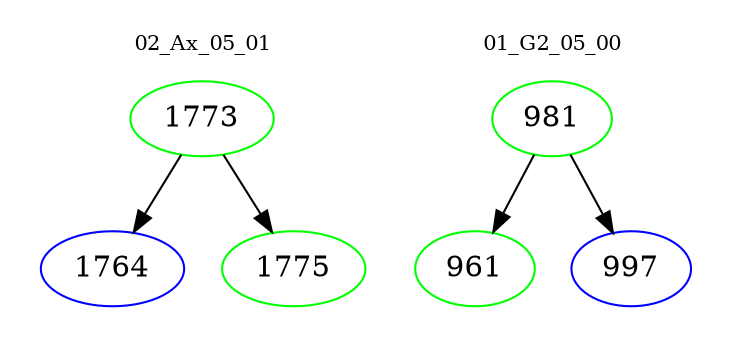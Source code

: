 digraph{
subgraph cluster_0 {
color = white
label = "02_Ax_05_01";
fontsize=10;
T0_1773 [label="1773", color="green"]
T0_1773 -> T0_1764 [color="black"]
T0_1764 [label="1764", color="blue"]
T0_1773 -> T0_1775 [color="black"]
T0_1775 [label="1775", color="green"]
}
subgraph cluster_1 {
color = white
label = "01_G2_05_00";
fontsize=10;
T1_981 [label="981", color="green"]
T1_981 -> T1_961 [color="black"]
T1_961 [label="961", color="green"]
T1_981 -> T1_997 [color="black"]
T1_997 [label="997", color="blue"]
}
}
